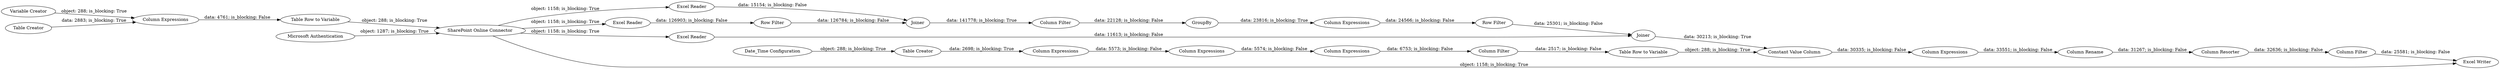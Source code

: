 digraph {
	"-7634460604961090245_120" [label="Column Resorter"]
	"-7634460604961090245_103" [label="Column Filter"]
	"-7634460604961090245_3" [label="Variable Creator"]
	"-7634460604961090245_100" [label="Excel Reader"]
	"-7634460604961090245_110" [label="Column Expressions"]
	"-7634460604961090245_126" [label=GroupBy]
	"-7634460604961090245_125" [label="Row Filter"]
	"-7634460604961090245_118" [label="Constant Value Column"]
	"-7634460604961090245_5" [label="Table Creator"]
	"-7634460604961090245_106" [label=Joiner]
	"-7634460604961090245_121" [label="Column Rename"]
	"-7634460604961090245_99" [label="Excel Reader"]
	"-7634460604961090245_117" [label="Column Filter"]
	"-7634460604961090245_6" [label="Column Expressions"]
	"-7634460604961090245_104" [label="Column Expressions"]
	"-7634460604961090245_114" [label="Table Creator"]
	"-7634460604961090245_2" [label="SharePoint Online Connector"]
	"-7634460604961090245_123" [label="Row Filter"]
	"-7634460604961090245_112" [label="Column Expressions"]
	"-7634460604961090245_101" [label="Excel Writer"]
	"-7634460604961090245_108" [label="Date_Time Configuration"]
	"-7634460604961090245_98" [label="Table Row to Variable"]
	"-7634460604961090245_119" [label="Column Expressions"]
	"-7634460604961090245_134" [label="Column Filter"]
	"-7634460604961090245_111" [label="Column Expressions"]
	"-7634460604961090245_116" [label="Table Row to Variable"]
	"-7634460604961090245_1" [label="Microsoft Authentication"]
	"-7634460604961090245_102" [label=Joiner]
	"-7634460604961090245_105" [label="Excel Reader"]
	"-7634460604961090245_111" -> "-7634460604961090245_117" [label="data: 6753; is_blocking: False"]
	"-7634460604961090245_98" -> "-7634460604961090245_2" [label="object: 288; is_blocking: True"]
	"-7634460604961090245_6" -> "-7634460604961090245_98" [label="data: 4761; is_blocking: False"]
	"-7634460604961090245_118" -> "-7634460604961090245_119" [label="data: 30335; is_blocking: False"]
	"-7634460604961090245_2" -> "-7634460604961090245_101" [label="object: 1158; is_blocking: True"]
	"-7634460604961090245_103" -> "-7634460604961090245_126" [label="data: 22128; is_blocking: False"]
	"-7634460604961090245_112" -> "-7634460604961090245_111" [label="data: 5574; is_blocking: False"]
	"-7634460604961090245_106" -> "-7634460604961090245_118" [label="data: 30213; is_blocking: True"]
	"-7634460604961090245_104" -> "-7634460604961090245_125" [label="data: 24566; is_blocking: False"]
	"-7634460604961090245_102" -> "-7634460604961090245_103" [label="data: 141778; is_blocking: True"]
	"-7634460604961090245_100" -> "-7634460604961090245_123" [label="data: 126903; is_blocking: False"]
	"-7634460604961090245_114" -> "-7634460604961090245_110" [label="data: 2698; is_blocking: True"]
	"-7634460604961090245_125" -> "-7634460604961090245_106" [label="data: 25301; is_blocking: False"]
	"-7634460604961090245_108" -> "-7634460604961090245_114" [label="object: 288; is_blocking: True"]
	"-7634460604961090245_123" -> "-7634460604961090245_102" [label="data: 126784; is_blocking: False"]
	"-7634460604961090245_5" -> "-7634460604961090245_6" [label="data: 2883; is_blocking: True"]
	"-7634460604961090245_134" -> "-7634460604961090245_101" [label="data: 25581; is_blocking: False"]
	"-7634460604961090245_99" -> "-7634460604961090245_102" [label="data: 15154; is_blocking: False"]
	"-7634460604961090245_110" -> "-7634460604961090245_112" [label="data: 5573; is_blocking: False"]
	"-7634460604961090245_126" -> "-7634460604961090245_104" [label="data: 23816; is_blocking: True"]
	"-7634460604961090245_1" -> "-7634460604961090245_2" [label="object: 1287; is_blocking: True"]
	"-7634460604961090245_116" -> "-7634460604961090245_118" [label="object: 288; is_blocking: True"]
	"-7634460604961090245_105" -> "-7634460604961090245_106" [label="data: 11613; is_blocking: False"]
	"-7634460604961090245_119" -> "-7634460604961090245_121" [label="data: 33551; is_blocking: False"]
	"-7634460604961090245_2" -> "-7634460604961090245_100" [label="object: 1158; is_blocking: True"]
	"-7634460604961090245_3" -> "-7634460604961090245_6" [label="object: 288; is_blocking: True"]
	"-7634460604961090245_117" -> "-7634460604961090245_116" [label="data: 2517; is_blocking: False"]
	"-7634460604961090245_2" -> "-7634460604961090245_105" [label="object: 1158; is_blocking: True"]
	"-7634460604961090245_2" -> "-7634460604961090245_99" [label="object: 1158; is_blocking: True"]
	"-7634460604961090245_121" -> "-7634460604961090245_120" [label="data: 31267; is_blocking: False"]
	"-7634460604961090245_120" -> "-7634460604961090245_134" [label="data: 32636; is_blocking: False"]
	rankdir=LR
}
